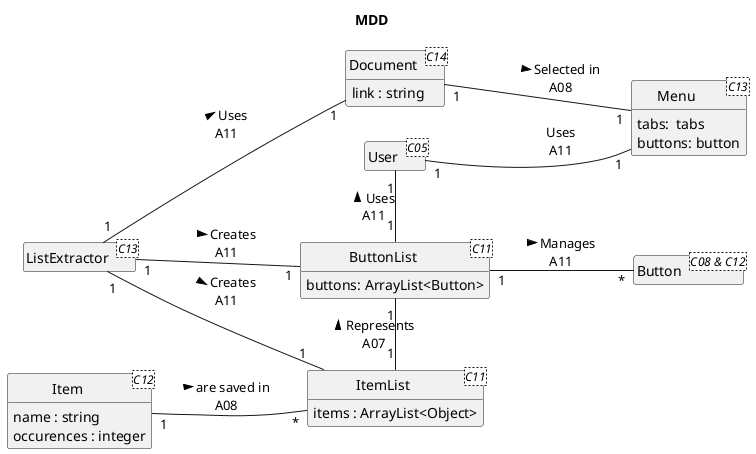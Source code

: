 @startuml
skinparam style strictuml
skinparam defaultfontname Verdana
skinparam ControlStereotypeFontColor #blue
left to right direction
hide empty members
'skinparam linetype ortho

title MDD

class User <C05> {}

class Menu <C13> {
    tabs:  tabs
    buttons: button
}

class ItemList <C11> {
    items : ArrayList<Object> 
}
class Item <C12>  {
  name : string
  occurences : integer
}

class ButtonList<C11>{
    buttons: ArrayList<Button>
}

class Button <C08 & C12> {}

class ListExtractor <C13> {}

class Document <C14> {
    link : string
}

Document "1" -- "1" Menu : > Selected in\nA08
ListExtractor "1" -- "1" Document : > Uses\nA11

User "1" -- "1" Menu : Uses\nA11
ButtonList "1" -l- "1" User : < Uses\nA11

ListExtractor "1" -- "1" ButtonList : > Creates\nA11
ListExtractor "1" -- "1" ItemList : > Creates\nA11

ItemList "1" -l- "1" ButtonList : < Represents\nA07
ButtonList "1" -- "*" Button : > Manages\nA11

Item "1" -- "*" ItemList : > are saved in\nA08

@enduml